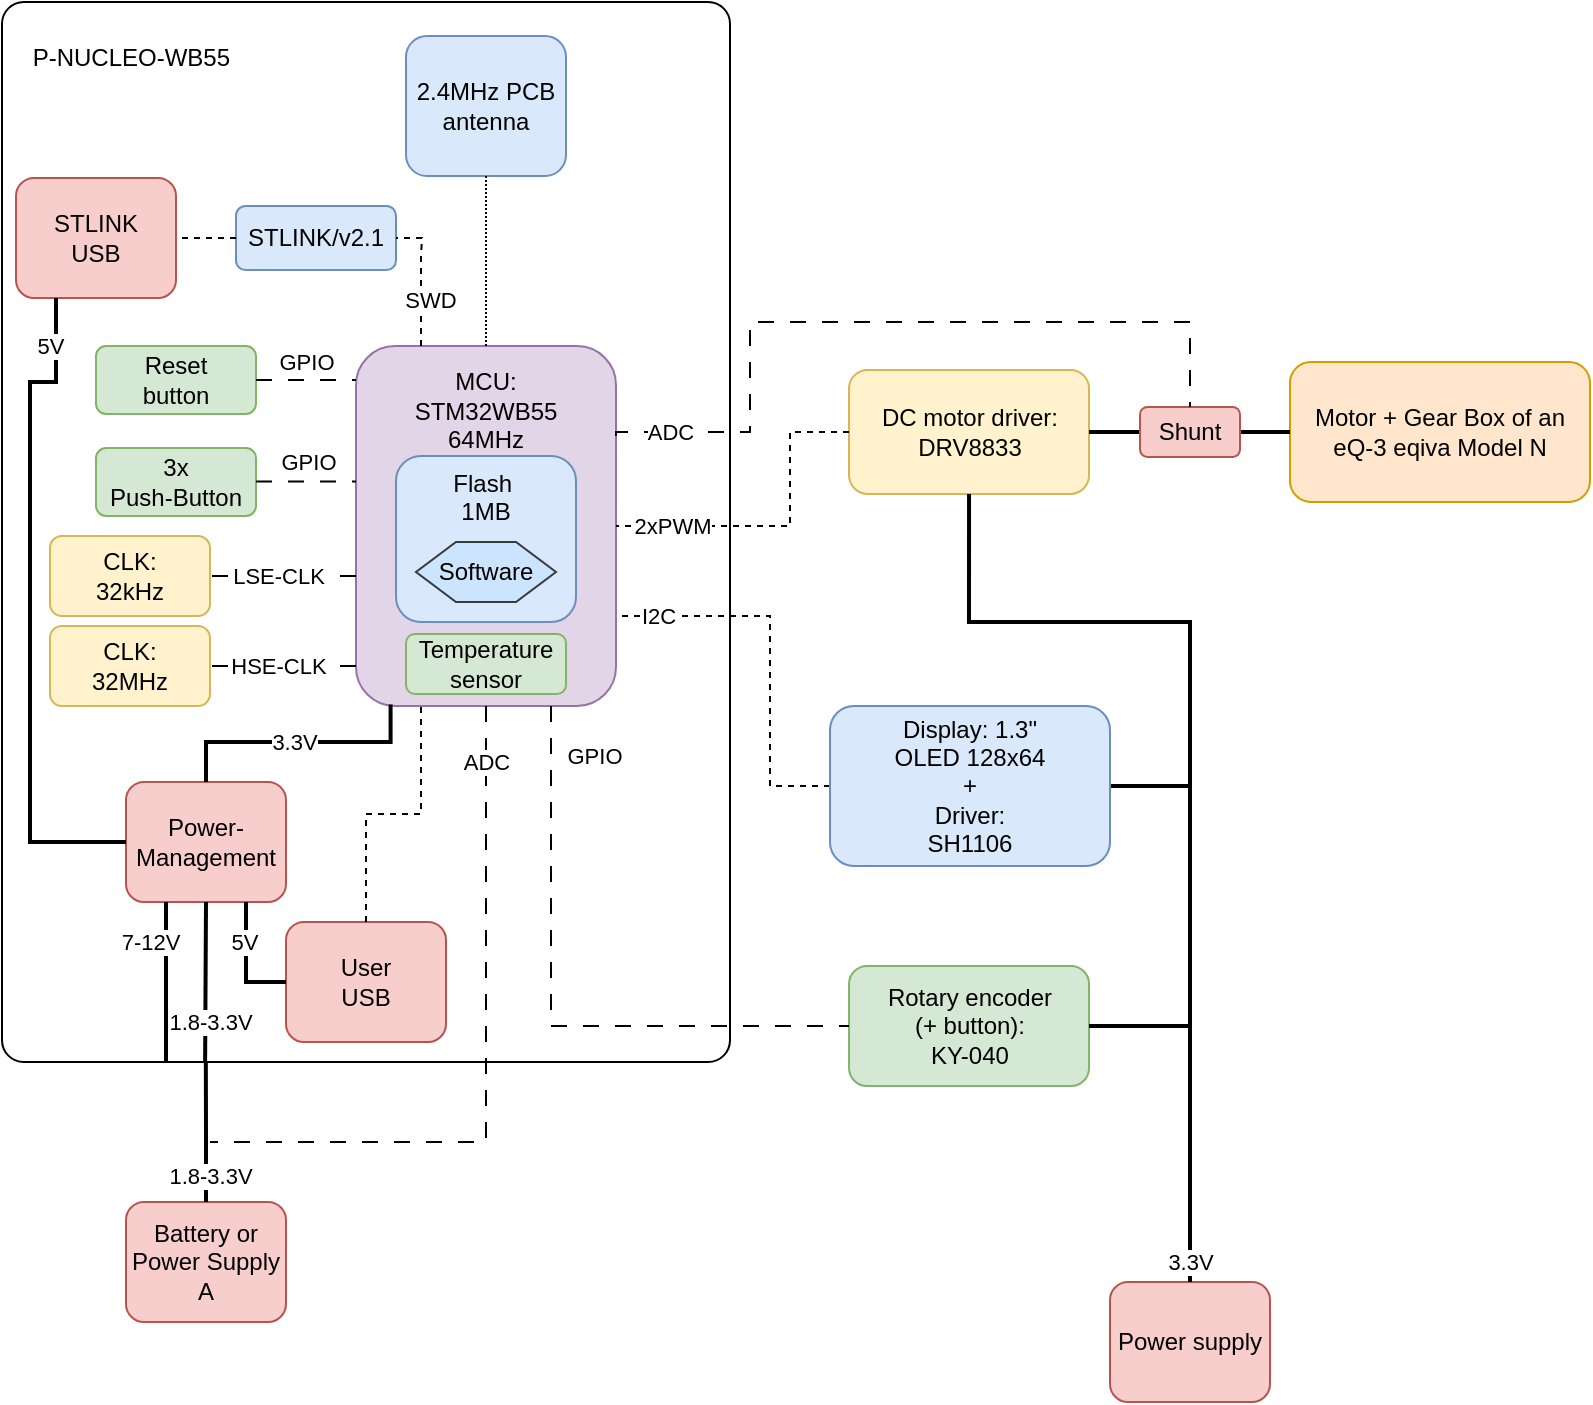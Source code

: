 <mxfile>
    <diagram name="Page-1" id="sVBfVyQoioIfFS6Q4Ph2">
        <mxGraphModel dx="1218" dy="774" grid="1" gridSize="10" guides="1" tooltips="1" connect="1" arrows="1" fold="1" page="1" pageScale="1" pageWidth="850" pageHeight="1100" math="0" shadow="0">
            <root>
                <mxCell id="0"/>
                <mxCell id="1" parent="0"/>
                <mxCell id="3" value="&lt;br&gt;&amp;nbsp; &amp;nbsp; P-NUCLEO-WB55" style="rounded=1;whiteSpace=wrap;html=1;labelPosition=center;verticalLabelPosition=middle;align=left;verticalAlign=top;fillColor=none;arcSize=3;" vertex="1" parent="1">
                    <mxGeometry x="6" y="190" width="364" height="530" as="geometry"/>
                </mxCell>
                <mxCell id="n0dhm6OhQnU2BIpkCSnQ-1" value="MCU:&lt;br&gt;STM32WB55&lt;br&gt;64MHz&lt;br&gt;&lt;br&gt;&lt;br&gt;&lt;br&gt;&lt;br&gt;&lt;br&gt;&lt;br&gt;&lt;br&gt;&lt;div&gt;&lt;br&gt;&lt;/div&gt;" style="rounded=1;whiteSpace=wrap;html=1;labelPosition=center;verticalLabelPosition=middle;align=center;verticalAlign=middle;fillColor=#e1d5e7;strokeColor=#9673a6;" parent="1" vertex="1">
                    <mxGeometry x="183" y="362" width="130" height="180" as="geometry"/>
                </mxCell>
                <mxCell id="9Vpx_MVxpbdplWGW8Vaq-1" value="Flash&amp;nbsp;&lt;br&gt;&lt;span style=&quot;background-color: transparent;&quot;&gt;1MB&lt;/span&gt;&lt;div&gt;&lt;br&gt;&lt;br&gt;&lt;div&gt;&lt;br&gt;&lt;/div&gt;&lt;/div&gt;" style="rounded=1;whiteSpace=wrap;html=1;fillColor=#dae8fc;strokeColor=#6c8ebf;" parent="1" vertex="1">
                    <mxGeometry x="203" y="417" width="90" height="83" as="geometry"/>
                </mxCell>
                <mxCell id="9Vpx_MVxpbdplWGW8Vaq-2" value="Software" style="shape=hexagon;perimeter=hexagonPerimeter2;whiteSpace=wrap;html=1;fixedSize=1;fillColor=#cce5ff;strokeColor=#36393d;" parent="1" vertex="1">
                    <mxGeometry x="213" y="460" width="70" height="30" as="geometry"/>
                </mxCell>
                <mxCell id="9Vpx_MVxpbdplWGW8Vaq-98" value="Reset&lt;div&gt;button&lt;/div&gt;" style="rounded=1;whiteSpace=wrap;html=1;fillColor=#d5e8d4;strokeColor=#82b366;" parent="1" vertex="1">
                    <mxGeometry x="53" y="362" width="80" height="34" as="geometry"/>
                </mxCell>
                <mxCell id="9Vpx_MVxpbdplWGW8Vaq-99" value="Rotary encoder&lt;br&gt;(+ button):&lt;br&gt;KY-040" style="rounded=1;whiteSpace=wrap;html=1;fillColor=#d5e8d4;strokeColor=#82b366;" parent="1" vertex="1">
                    <mxGeometry x="429.52" y="672" width="120" height="60" as="geometry"/>
                </mxCell>
                <mxCell id="9Vpx_MVxpbdplWGW8Vaq-102" value="2.4MHz PCB antenna" style="rounded=1;whiteSpace=wrap;html=1;fillColor=#dae8fc;strokeColor=#6c8ebf;" parent="1" vertex="1">
                    <mxGeometry x="208" y="207" width="80" height="70" as="geometry"/>
                </mxCell>
                <mxCell id="9Vpx_MVxpbdplWGW8Vaq-105" value="STLINK/v2.1" style="rounded=1;whiteSpace=wrap;html=1;fillColor=#dae8fc;strokeColor=#6c8ebf;rotation=0;" parent="1" vertex="1">
                    <mxGeometry x="123" y="292" width="80" height="32" as="geometry"/>
                </mxCell>
                <mxCell id="9Vpx_MVxpbdplWGW8Vaq-110" value="" style="endArrow=none;html=1;rounded=0;entryX=1;entryY=0.5;entryDx=0;entryDy=0;exitX=0.25;exitY=0;exitDx=0;exitDy=0;dashed=1;edgeStyle=orthogonalEdgeStyle;" parent="1" source="n0dhm6OhQnU2BIpkCSnQ-1" target="9Vpx_MVxpbdplWGW8Vaq-105" edge="1">
                    <mxGeometry width="50" height="50" relative="1" as="geometry">
                        <mxPoint x="223" y="352.0" as="sourcePoint"/>
                        <mxPoint x="148" y="227.0" as="targetPoint"/>
                        <Array as="points">
                            <mxPoint x="216" y="317"/>
                            <mxPoint x="216" y="313"/>
                        </Array>
                    </mxGeometry>
                </mxCell>
                <mxCell id="2" value="SWD" style="edgeLabel;html=1;align=center;verticalAlign=middle;resizable=0;points=[];" vertex="1" connectable="0" parent="9Vpx_MVxpbdplWGW8Vaq-110">
                    <mxGeometry x="0.384" y="-1" relative="1" as="geometry">
                        <mxPoint x="3" y="23" as="offset"/>
                    </mxGeometry>
                </mxCell>
                <mxCell id="9Vpx_MVxpbdplWGW8Vaq-133" value="" style="endArrow=none;html=1;rounded=0;entryX=0;entryY=0.25;entryDx=0;entryDy=0;exitX=1;exitY=0.5;exitDx=0;exitDy=0;edgeStyle=orthogonalEdgeStyle;dashed=1;dashPattern=8 8;" parent="1" source="9Vpx_MVxpbdplWGW8Vaq-98" edge="1">
                    <mxGeometry width="50" height="50" relative="1" as="geometry">
                        <mxPoint x="33" y="314.0" as="sourcePoint"/>
                        <mxPoint x="183" y="379" as="targetPoint"/>
                        <Array as="points"/>
                    </mxGeometry>
                </mxCell>
                <mxCell id="sfbrgU2ahjWCOExDPV0n-10" value="GPIO" style="edgeLabel;html=1;align=center;verticalAlign=middle;resizable=0;points=[];" parent="9Vpx_MVxpbdplWGW8Vaq-133" connectable="0" vertex="1">
                    <mxGeometry x="0.455" y="-1" relative="1" as="geometry">
                        <mxPoint x="-11" y="-11" as="offset"/>
                    </mxGeometry>
                </mxCell>
                <mxCell id="9Vpx_MVxpbdplWGW8Vaq-146" value="CLK:&lt;br&gt;32kHz" style="rounded=1;whiteSpace=wrap;html=1;fillColor=#fff2cc;strokeColor=#d6b656;" parent="1" vertex="1">
                    <mxGeometry x="30" y="457" width="80" height="40" as="geometry"/>
                </mxCell>
                <mxCell id="9Vpx_MVxpbdplWGW8Vaq-158" value="" style="endArrow=none;html=1;rounded=0;exitX=0;exitY=0.5;exitDx=0;exitDy=0;dashed=1;dashPattern=8 8;entryX=1;entryY=0.5;entryDx=0;entryDy=0;" parent="1" target="9Vpx_MVxpbdplWGW8Vaq-146" edge="1">
                    <mxGeometry width="50" height="50" relative="1" as="geometry">
                        <mxPoint x="183" y="477" as="sourcePoint"/>
                        <mxPoint x="130" y="477" as="targetPoint"/>
                    </mxGeometry>
                </mxCell>
                <mxCell id="OQPAwg6tuMYvYWRS_jNI-28" value="LSE-CLK" style="edgeLabel;html=1;align=center;verticalAlign=middle;resizable=0;points=[];" parent="9Vpx_MVxpbdplWGW8Vaq-158" connectable="0" vertex="1">
                    <mxGeometry x="-0.365" y="-2" relative="1" as="geometry">
                        <mxPoint x="-16" y="2" as="offset"/>
                    </mxGeometry>
                </mxCell>
                <mxCell id="sfbrgU2ahjWCOExDPV0n-8" value="" style="endArrow=none;html=1;rounded=0;exitX=0;exitY=0.5;exitDx=0;exitDy=0;edgeStyle=orthogonalEdgeStyle;dashed=1;entryX=1;entryY=0.75;entryDx=0;entryDy=0;" parent="1" source="OQPAwg6tuMYvYWRS_jNI-1" target="n0dhm6OhQnU2BIpkCSnQ-1" edge="1">
                    <mxGeometry width="50" height="50" relative="1" as="geometry">
                        <mxPoint x="140" y="735" as="sourcePoint"/>
                        <mxPoint x="314" y="477" as="targetPoint"/>
                        <Array as="points">
                            <mxPoint x="390" y="582"/>
                            <mxPoint x="390" y="497"/>
                        </Array>
                    </mxGeometry>
                </mxCell>
                <mxCell id="49" value="I2C" style="edgeLabel;html=1;align=center;verticalAlign=middle;resizable=0;points=[];" vertex="1" connectable="0" parent="sfbrgU2ahjWCOExDPV0n-8">
                    <mxGeometry x="0.86" y="-2" relative="1" as="geometry">
                        <mxPoint x="7" y="2" as="offset"/>
                    </mxGeometry>
                </mxCell>
                <mxCell id="OQPAwg6tuMYvYWRS_jNI-9" value="Motor + Gear Box of an&lt;br&gt;eQ-3 eqiva Model N" style="rounded=1;whiteSpace=wrap;html=1;fillColor=#ffe6cc;strokeColor=#d79b00;" parent="1" vertex="1">
                    <mxGeometry x="650" y="369.97" width="150" height="70" as="geometry"/>
                </mxCell>
                <mxCell id="OQPAwg6tuMYvYWRS_jNI-10" value="DC motor driver:&lt;br&gt;&lt;div&gt;DRV8833&lt;/div&gt;" style="rounded=1;whiteSpace=wrap;html=1;fillColor=#fff2cc;strokeColor=#d6b656;" parent="1" vertex="1">
                    <mxGeometry x="429.52" y="373.97" width="120" height="62" as="geometry"/>
                </mxCell>
                <mxCell id="OQPAwg6tuMYvYWRS_jNI-12" value="" style="endArrow=none;html=1;rounded=0;entryX=0;entryY=0.5;entryDx=0;entryDy=0;strokeWidth=2;exitX=1;exitY=0.5;exitDx=0;exitDy=0;" parent="1" source="g0RBi1K19QZpGOzRW8Zm-5" target="OQPAwg6tuMYvYWRS_jNI-9" edge="1">
                    <mxGeometry width="50" height="50" relative="1" as="geometry">
                        <mxPoint x="491.52" y="508.97" as="sourcePoint"/>
                        <mxPoint x="601.52" y="404.97" as="targetPoint"/>
                    </mxGeometry>
                </mxCell>
                <mxCell id="OQPAwg6tuMYvYWRS_jNI-13" value="" style="endArrow=none;html=1;rounded=0;entryX=1;entryY=0.5;entryDx=0;entryDy=0;exitX=0;exitY=0.5;exitDx=0;exitDy=0;edgeStyle=orthogonalEdgeStyle;dashed=1;" parent="1" source="OQPAwg6tuMYvYWRS_jNI-10" target="n0dhm6OhQnU2BIpkCSnQ-1" edge="1">
                    <mxGeometry width="50" height="50" relative="1" as="geometry">
                        <mxPoint x="365.52" y="1074.97" as="sourcePoint"/>
                        <mxPoint x="260.52" y="716.97" as="targetPoint"/>
                        <Array as="points">
                            <mxPoint x="400" y="405"/>
                            <mxPoint x="400" y="452"/>
                        </Array>
                    </mxGeometry>
                </mxCell>
                <mxCell id="OQPAwg6tuMYvYWRS_jNI-14" value="2xPWM" style="edgeLabel;html=1;align=center;verticalAlign=middle;resizable=0;points=[];" parent="OQPAwg6tuMYvYWRS_jNI-13" connectable="0" vertex="1">
                    <mxGeometry x="0.92" relative="1" as="geometry">
                        <mxPoint x="21" as="offset"/>
                    </mxGeometry>
                </mxCell>
                <mxCell id="OQPAwg6tuMYvYWRS_jNI-16" value="" style="endArrow=none;html=1;rounded=0;entryX=1;entryY=0.5;entryDx=0;entryDy=0;strokeWidth=2;edgeStyle=orthogonalEdgeStyle;exitX=0.5;exitY=0;exitDx=0;exitDy=0;" parent="1" source="43" target="OQPAwg6tuMYvYWRS_jNI-1" edge="1">
                    <mxGeometry width="50" height="50" relative="1" as="geometry">
                        <mxPoint x="650.48" y="810" as="sourcePoint"/>
                        <mxPoint x="610.48" y="1026" as="targetPoint"/>
                        <Array as="points">
                            <mxPoint x="600" y="582"/>
                        </Array>
                    </mxGeometry>
                </mxCell>
                <mxCell id="OQPAwg6tuMYvYWRS_jNI-17" value="" style="endArrow=none;html=1;rounded=0;entryX=0.5;entryY=1;entryDx=0;entryDy=0;dashed=1;edgeStyle=orthogonalEdgeStyle;exitX=0.5;exitY=0;exitDx=0;exitDy=0;dashPattern=1 1;" parent="1" source="n0dhm6OhQnU2BIpkCSnQ-1" target="9Vpx_MVxpbdplWGW8Vaq-102" edge="1">
                    <mxGeometry width="50" height="50" relative="1" as="geometry">
                        <mxPoint x="280" y="307" as="sourcePoint"/>
                        <mxPoint x="160" y="247" as="targetPoint"/>
                    </mxGeometry>
                </mxCell>
                <mxCell id="OQPAwg6tuMYvYWRS_jNI-1" value="Display: 1.3&quot;&lt;br&gt;&lt;div&gt;OLED 128x64&lt;br&gt;+&lt;br&gt;Driver:&lt;br&gt;SH1106&lt;/div&gt;" style="rounded=1;whiteSpace=wrap;html=1;fillColor=#dae8fc;strokeColor=#6c8ebf;" parent="1" vertex="1">
                    <mxGeometry x="420" y="542" width="140" height="80" as="geometry"/>
                </mxCell>
                <mxCell id="OQPAwg6tuMYvYWRS_jNI-26" value="" style="endArrow=none;html=1;rounded=0;entryX=0;entryY=0.5;entryDx=0;entryDy=0;strokeWidth=2;exitX=1;exitY=0.5;exitDx=0;exitDy=0;" parent="1" source="OQPAwg6tuMYvYWRS_jNI-10" target="g0RBi1K19QZpGOzRW8Zm-5" edge="1">
                    <mxGeometry width="50" height="50" relative="1" as="geometry">
                        <mxPoint x="549.52" y="404.97" as="sourcePoint"/>
                        <mxPoint x="729.52" y="404.97" as="targetPoint"/>
                    </mxGeometry>
                </mxCell>
                <mxCell id="g0RBi1K19QZpGOzRW8Zm-5" value="Shunt" style="rounded=1;whiteSpace=wrap;html=1;fillColor=#f8cecc;strokeColor=#b85450;" parent="1" vertex="1">
                    <mxGeometry x="575" y="392.47" width="50" height="25" as="geometry"/>
                </mxCell>
                <mxCell id="OQPAwg6tuMYvYWRS_jNI-27" value="" style="endArrow=none;html=1;rounded=0;entryX=1;entryY=0.5;entryDx=0;entryDy=0;strokeWidth=2;exitX=0.5;exitY=0;exitDx=0;exitDy=0;edgeStyle=orthogonalEdgeStyle;" parent="1" source="43" target="9Vpx_MVxpbdplWGW8Vaq-99" edge="1">
                    <mxGeometry width="50" height="50" relative="1" as="geometry">
                        <mxPoint x="688" y="958" as="sourcePoint"/>
                        <mxPoint x="490.48" y="1051.98" as="targetPoint"/>
                        <Array as="points">
                            <mxPoint x="600" y="702"/>
                        </Array>
                    </mxGeometry>
                </mxCell>
                <mxCell id="OQPAwg6tuMYvYWRS_jNI-34" value="" style="endArrow=none;html=1;rounded=0;edgeStyle=orthogonalEdgeStyle;dashed=1;dashPattern=8 8;entryX=0;entryY=0.5;entryDx=0;entryDy=0;exitX=0.75;exitY=1;exitDx=0;exitDy=0;" parent="1" source="n0dhm6OhQnU2BIpkCSnQ-1" target="9Vpx_MVxpbdplWGW8Vaq-99" edge="1">
                    <mxGeometry width="50" height="50" relative="1" as="geometry">
                        <mxPoint x="314.3" y="560.33" as="sourcePoint"/>
                        <mxPoint x="610" y="560.39" as="targetPoint"/>
                        <Array as="points">
                            <mxPoint x="281" y="702"/>
                        </Array>
                    </mxGeometry>
                </mxCell>
                <mxCell id="42" value="GPIO" style="edgeLabel;html=1;align=center;verticalAlign=middle;resizable=0;points=[];" vertex="1" connectable="0" parent="OQPAwg6tuMYvYWRS_jNI-34">
                    <mxGeometry x="-0.844" y="1" relative="1" as="geometry">
                        <mxPoint x="20" y="1" as="offset"/>
                    </mxGeometry>
                </mxCell>
                <mxCell id="OQPAwg6tuMYvYWRS_jNI-43" value="Temperature&lt;br&gt;sensor" style="rounded=1;whiteSpace=wrap;html=1;fillColor=#d5e8d4;strokeColor=#82b366;" parent="1" vertex="1">
                    <mxGeometry x="208" y="506" width="80" height="30" as="geometry"/>
                </mxCell>
                <mxCell id="5" value="" style="endArrow=none;html=1;rounded=0;entryX=0.5;entryY=0;entryDx=0;entryDy=0;strokeWidth=1;exitX=1;exitY=0.25;exitDx=0;exitDy=0;edgeStyle=orthogonalEdgeStyle;dashed=1;dashPattern=8 8;" edge="1" parent="1" source="n0dhm6OhQnU2BIpkCSnQ-1" target="g0RBi1K19QZpGOzRW8Zm-5">
                    <mxGeometry width="50" height="50" relative="1" as="geometry">
                        <mxPoint x="228.02" y="671.97" as="sourcePoint"/>
                        <mxPoint x="627.52" y="674.97" as="targetPoint"/>
                        <Array as="points">
                            <mxPoint x="313" y="405"/>
                            <mxPoint x="380" y="405"/>
                            <mxPoint x="380" y="350"/>
                            <mxPoint x="600" y="350"/>
                        </Array>
                    </mxGeometry>
                </mxCell>
                <mxCell id="6" value="ADC" style="edgeLabel;html=1;align=center;verticalAlign=middle;resizable=0;points=[];" vertex="1" connectable="0" parent="5">
                    <mxGeometry x="-0.845" relative="1" as="geometry">
                        <mxPoint x="-1" as="offset"/>
                    </mxGeometry>
                </mxCell>
                <mxCell id="8" value="STLINK&lt;br&gt;USB" style="rounded=1;whiteSpace=wrap;html=1;fillColor=#f8cecc;strokeColor=#b85450;" vertex="1" parent="1">
                    <mxGeometry x="13" y="278" width="80" height="60" as="geometry"/>
                </mxCell>
                <mxCell id="9" value="" style="endArrow=none;html=1;rounded=0;entryX=1;entryY=0.5;entryDx=0;entryDy=0;exitX=0;exitY=0.5;exitDx=0;exitDy=0;dashed=1;" edge="1" parent="1" source="9Vpx_MVxpbdplWGW8Vaq-105" target="8">
                    <mxGeometry width="50" height="50" relative="1" as="geometry">
                        <mxPoint x="226" y="372" as="sourcePoint"/>
                        <mxPoint x="213" y="318" as="targetPoint"/>
                    </mxGeometry>
                </mxCell>
                <mxCell id="10" value="&lt;br&gt;&lt;div&gt;&lt;br&gt;&lt;/div&gt;" style="edgeLabel;html=1;align=center;verticalAlign=middle;resizable=0;points=[];" vertex="1" connectable="0" parent="9">
                    <mxGeometry x="0.384" y="-1" relative="1" as="geometry">
                        <mxPoint x="1" y="4" as="offset"/>
                    </mxGeometry>
                </mxCell>
                <mxCell id="12" value="CLK:&lt;br&gt;32MHz" style="rounded=1;whiteSpace=wrap;html=1;fillColor=#fff2cc;strokeColor=#d6b656;" vertex="1" parent="1">
                    <mxGeometry x="30" y="502" width="80" height="40" as="geometry"/>
                </mxCell>
                <mxCell id="13" value="" style="endArrow=none;html=1;rounded=0;exitX=0;exitY=0.75;exitDx=0;exitDy=0;dashed=1;dashPattern=8 8;entryX=1;entryY=0.5;entryDx=0;entryDy=0;" edge="1" parent="1" target="12">
                    <mxGeometry width="50" height="50" relative="1" as="geometry">
                        <mxPoint x="183" y="522" as="sourcePoint"/>
                        <mxPoint x="130" y="532" as="targetPoint"/>
                    </mxGeometry>
                </mxCell>
                <mxCell id="14" value="HSE-CLK" style="edgeLabel;html=1;align=center;verticalAlign=middle;resizable=0;points=[];" connectable="0" vertex="1" parent="13">
                    <mxGeometry x="-0.365" y="-2" relative="1" as="geometry">
                        <mxPoint x="-16" y="2" as="offset"/>
                    </mxGeometry>
                </mxCell>
                <mxCell id="15" value="&lt;div&gt;User&lt;/div&gt;USB" style="rounded=1;whiteSpace=wrap;html=1;fillColor=#f8cecc;strokeColor=#b85450;" vertex="1" parent="1">
                    <mxGeometry x="148" y="650" width="80" height="60" as="geometry"/>
                </mxCell>
                <mxCell id="16" value="" style="endArrow=none;html=1;rounded=0;entryX=0.25;entryY=1;entryDx=0;entryDy=0;exitX=0.5;exitY=0;exitDx=0;exitDy=0;dashed=1;edgeStyle=orthogonalEdgeStyle;" edge="1" parent="1" source="15" target="n0dhm6OhQnU2BIpkCSnQ-1">
                    <mxGeometry width="50" height="50" relative="1" as="geometry">
                        <mxPoint x="163" y="593.75" as="sourcePoint"/>
                        <mxPoint x="133" y="593.75" as="targetPoint"/>
                    </mxGeometry>
                </mxCell>
                <mxCell id="17" value="&lt;br&gt;&lt;div&gt;&lt;br&gt;&lt;/div&gt;" style="edgeLabel;html=1;align=center;verticalAlign=middle;resizable=0;points=[];" vertex="1" connectable="0" parent="16">
                    <mxGeometry x="0.384" y="-1" relative="1" as="geometry">
                        <mxPoint x="1" y="4" as="offset"/>
                    </mxGeometry>
                </mxCell>
                <mxCell id="18" value="&lt;div&gt;3x&lt;/div&gt;Push-Button" style="rounded=1;whiteSpace=wrap;html=1;fillColor=#d5e8d4;strokeColor=#82b366;" vertex="1" parent="1">
                    <mxGeometry x="53" y="413" width="80" height="34" as="geometry"/>
                </mxCell>
                <mxCell id="19" value="" style="endArrow=none;html=1;rounded=0;entryX=0;entryY=0.25;entryDx=0;entryDy=0;exitX=1;exitY=0.5;exitDx=0;exitDy=0;edgeStyle=orthogonalEdgeStyle;dashed=1;dashPattern=8 8;" edge="1" parent="1">
                    <mxGeometry width="50" height="50" relative="1" as="geometry">
                        <mxPoint x="133" y="429.71" as="sourcePoint"/>
                        <mxPoint x="183" y="429.71" as="targetPoint"/>
                        <Array as="points"/>
                    </mxGeometry>
                </mxCell>
                <mxCell id="20" value="GPIO" style="edgeLabel;html=1;align=center;verticalAlign=middle;resizable=0;points=[];" connectable="0" vertex="1" parent="19">
                    <mxGeometry x="0.455" y="-1" relative="1" as="geometry">
                        <mxPoint x="-11" y="-11" as="offset"/>
                    </mxGeometry>
                </mxCell>
                <mxCell id="21" value="Power-Management" style="rounded=1;whiteSpace=wrap;html=1;fillColor=#f8cecc;strokeColor=#b85450;" vertex="1" parent="1">
                    <mxGeometry x="68" y="580" width="80" height="60" as="geometry"/>
                </mxCell>
                <mxCell id="22" value="" style="endArrow=none;html=1;rounded=0;entryX=0.133;entryY=0.996;entryDx=0;entryDy=0;strokeWidth=2;exitX=0.5;exitY=0;exitDx=0;exitDy=0;edgeStyle=orthogonalEdgeStyle;entryPerimeter=0;" edge="1" parent="1" source="21" target="n0dhm6OhQnU2BIpkCSnQ-1">
                    <mxGeometry width="50" height="50" relative="1" as="geometry">
                        <mxPoint x="530" y="575" as="sourcePoint"/>
                        <mxPoint x="488" y="440" as="targetPoint"/>
                        <Array as="points">
                            <mxPoint x="108" y="560"/>
                            <mxPoint x="200" y="560"/>
                        </Array>
                    </mxGeometry>
                </mxCell>
                <mxCell id="25" value="3.3V" style="edgeLabel;html=1;align=center;verticalAlign=middle;resizable=0;points=[];" vertex="1" connectable="0" parent="22">
                    <mxGeometry x="-0.022" relative="1" as="geometry">
                        <mxPoint as="offset"/>
                    </mxGeometry>
                </mxCell>
                <mxCell id="23" value="" style="endArrow=none;html=1;rounded=0;entryX=0;entryY=0.5;entryDx=0;entryDy=0;strokeWidth=2;exitX=0.75;exitY=1;exitDx=0;exitDy=0;edgeStyle=orthogonalEdgeStyle;" edge="1" parent="1" source="21" target="15">
                    <mxGeometry width="50" height="50" relative="1" as="geometry">
                        <mxPoint x="118" y="590" as="sourcePoint"/>
                        <mxPoint x="210" y="551" as="targetPoint"/>
                        <Array as="points">
                            <mxPoint x="128" y="680"/>
                        </Array>
                    </mxGeometry>
                </mxCell>
                <mxCell id="24" value="5V" style="edgeLabel;html=1;align=center;verticalAlign=middle;resizable=0;points=[];" vertex="1" connectable="0" parent="23">
                    <mxGeometry x="-0.344" y="-1" relative="1" as="geometry">
                        <mxPoint as="offset"/>
                    </mxGeometry>
                </mxCell>
                <mxCell id="26" value="" style="endArrow=none;html=1;rounded=0;entryX=0.5;entryY=1;entryDx=0;entryDy=0;strokeWidth=2;exitX=0.279;exitY=1.001;exitDx=0;exitDy=0;edgeStyle=orthogonalEdgeStyle;exitPerimeter=0;" edge="1" parent="1" source="3" target="21">
                    <mxGeometry width="50" height="50" relative="1" as="geometry">
                        <mxPoint x="13" y="689" as="sourcePoint"/>
                        <mxPoint x="105" y="650" as="targetPoint"/>
                        <Array as="points">
                            <mxPoint x="108" y="721"/>
                        </Array>
                    </mxGeometry>
                </mxCell>
                <mxCell id="27" value="1.8-3.3V" style="edgeLabel;html=1;align=center;verticalAlign=middle;resizable=0;points=[];" vertex="1" connectable="0" parent="26">
                    <mxGeometry x="-0.022" relative="1" as="geometry">
                        <mxPoint x="2" y="19" as="offset"/>
                    </mxGeometry>
                </mxCell>
                <mxCell id="28" value="" style="endArrow=none;html=1;rounded=0;entryX=0.25;entryY=1;entryDx=0;entryDy=0;strokeWidth=2;edgeStyle=orthogonalEdgeStyle;" edge="1" parent="1" target="21">
                    <mxGeometry width="50" height="50" relative="1" as="geometry">
                        <mxPoint x="88" y="720" as="sourcePoint"/>
                        <mxPoint x="90" y="650" as="targetPoint"/>
                        <Array as="points">
                            <mxPoint x="88" y="680"/>
                            <mxPoint x="88" y="680"/>
                        </Array>
                    </mxGeometry>
                </mxCell>
                <mxCell id="29" value="7-12V" style="edgeLabel;html=1;align=center;verticalAlign=middle;resizable=0;points=[];" vertex="1" connectable="0" parent="28">
                    <mxGeometry x="-0.022" relative="1" as="geometry">
                        <mxPoint x="-8" y="-21" as="offset"/>
                    </mxGeometry>
                </mxCell>
                <mxCell id="30" value="" style="endArrow=none;html=1;rounded=0;entryX=0;entryY=0.5;entryDx=0;entryDy=0;strokeWidth=2;exitX=0.25;exitY=1;exitDx=0;exitDy=0;edgeStyle=orthogonalEdgeStyle;" edge="1" parent="1" source="8" target="21">
                    <mxGeometry width="50" height="50" relative="1" as="geometry">
                        <mxPoint x="138" y="650" as="sourcePoint"/>
                        <mxPoint x="158" y="690" as="targetPoint"/>
                        <Array as="points">
                            <mxPoint x="33" y="380"/>
                            <mxPoint x="20" y="380"/>
                            <mxPoint x="20" y="610"/>
                        </Array>
                    </mxGeometry>
                </mxCell>
                <mxCell id="31" value="5V" style="edgeLabel;html=1;align=center;verticalAlign=middle;resizable=0;points=[];" vertex="1" connectable="0" parent="30">
                    <mxGeometry x="-0.344" y="-1" relative="1" as="geometry">
                        <mxPoint x="11" y="-72" as="offset"/>
                    </mxGeometry>
                </mxCell>
                <mxCell id="32" value="Battery or&lt;br&gt;Power Supply A" style="rounded=1;whiteSpace=wrap;html=1;fillColor=#f8cecc;strokeColor=#b85450;" vertex="1" parent="1">
                    <mxGeometry x="68" y="790" width="80" height="60" as="geometry"/>
                </mxCell>
                <mxCell id="33" value="" style="endArrow=none;html=1;rounded=0;entryX=0.28;entryY=1.001;entryDx=0;entryDy=0;strokeWidth=2;exitX=0.5;exitY=0;exitDx=0;exitDy=0;edgeStyle=orthogonalEdgeStyle;entryPerimeter=0;" edge="1" parent="1" source="32" target="3">
                    <mxGeometry width="50" height="50" relative="1" as="geometry">
                        <mxPoint x="183" y="825" as="sourcePoint"/>
                        <mxPoint x="183" y="744" as="targetPoint"/>
                        <Array as="points"/>
                    </mxGeometry>
                </mxCell>
                <mxCell id="40" value="&lt;span style=&quot;color: rgb(0, 0, 0);&quot;&gt;1.8-3.3V&lt;/span&gt;" style="edgeLabel;html=1;align=center;verticalAlign=middle;resizable=0;points=[];" vertex="1" connectable="0" parent="33">
                    <mxGeometry x="-0.618" y="-2" relative="1" as="geometry">
                        <mxPoint as="offset"/>
                    </mxGeometry>
                </mxCell>
                <mxCell id="35" value="" style="endArrow=none;html=1;rounded=0;strokeWidth=1;exitX=0.5;exitY=1;exitDx=0;exitDy=0;edgeStyle=orthogonalEdgeStyle;dashed=1;dashPattern=8 8;" edge="1" parent="1" source="n0dhm6OhQnU2BIpkCSnQ-1">
                    <mxGeometry width="50" height="50" relative="1" as="geometry">
                        <mxPoint x="291" y="372" as="sourcePoint"/>
                        <mxPoint x="110" y="760" as="targetPoint"/>
                        <Array as="points">
                            <mxPoint x="248" y="760"/>
                        </Array>
                    </mxGeometry>
                </mxCell>
                <mxCell id="36" value="ADC" style="edgeLabel;html=1;align=center;verticalAlign=middle;resizable=0;points=[];" vertex="1" connectable="0" parent="35">
                    <mxGeometry x="-0.845" relative="1" as="geometry">
                        <mxPoint as="offset"/>
                    </mxGeometry>
                </mxCell>
                <mxCell id="43" value="Power supply" style="rounded=1;whiteSpace=wrap;html=1;fillColor=#f8cecc;strokeColor=#b85450;" vertex="1" parent="1">
                    <mxGeometry x="560" y="830" width="80" height="60" as="geometry"/>
                </mxCell>
                <mxCell id="45" value="" style="endArrow=none;html=1;rounded=0;entryX=0.5;entryY=1;entryDx=0;entryDy=0;strokeWidth=2;edgeStyle=orthogonalEdgeStyle;exitX=0.5;exitY=0;exitDx=0;exitDy=0;" edge="1" parent="1" source="43" target="OQPAwg6tuMYvYWRS_jNI-10">
                    <mxGeometry width="50" height="50" relative="1" as="geometry">
                        <mxPoint x="519.52" y="760.97" as="sourcePoint"/>
                        <mxPoint x="419.52" y="629.97" as="targetPoint"/>
                        <Array as="points">
                            <mxPoint x="600" y="500"/>
                            <mxPoint x="490" y="500"/>
                        </Array>
                    </mxGeometry>
                </mxCell>
                <mxCell id="50" value="3.3V" style="edgeLabel;html=1;align=center;verticalAlign=middle;resizable=0;points=[];" vertex="1" connectable="0" parent="45">
                    <mxGeometry x="-0.958" relative="1" as="geometry">
                        <mxPoint as="offset"/>
                    </mxGeometry>
                </mxCell>
            </root>
        </mxGraphModel>
    </diagram>
</mxfile>